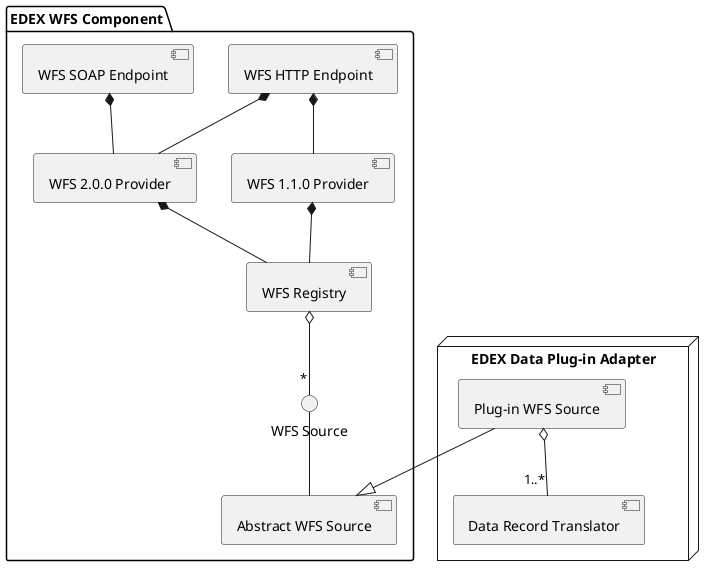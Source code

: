 @startuml

package "EDEX WFS Component" {
  [WFS HTTP Endpoint] as wfshttp
  [WFS SOAP Endpoint] as wfssoap

  [WFS 1.1.0 Provider] as wfs110
  [WFS 2.0.0 Provider] as wfs200
  
  () "WFS Source" as isrc
  
   [WFS Registry] as reg
  
  [Abstract WFS Source] as absrc
}

node "EDEX Data Plug-in Adapter" {
  [Plug-in WFS Source] as psrc
  [Data Record Translator] as trans
} 




wfshttp *-- wfs110
wfshttp *-- wfs200

wfssoap *-- wfs200

reg o-- "*" isrc

wfs110 *-- reg
wfs200 *-- reg

isrc -- absrc
psrc --|> absrc

psrc o-- "1..*" trans


@enduml